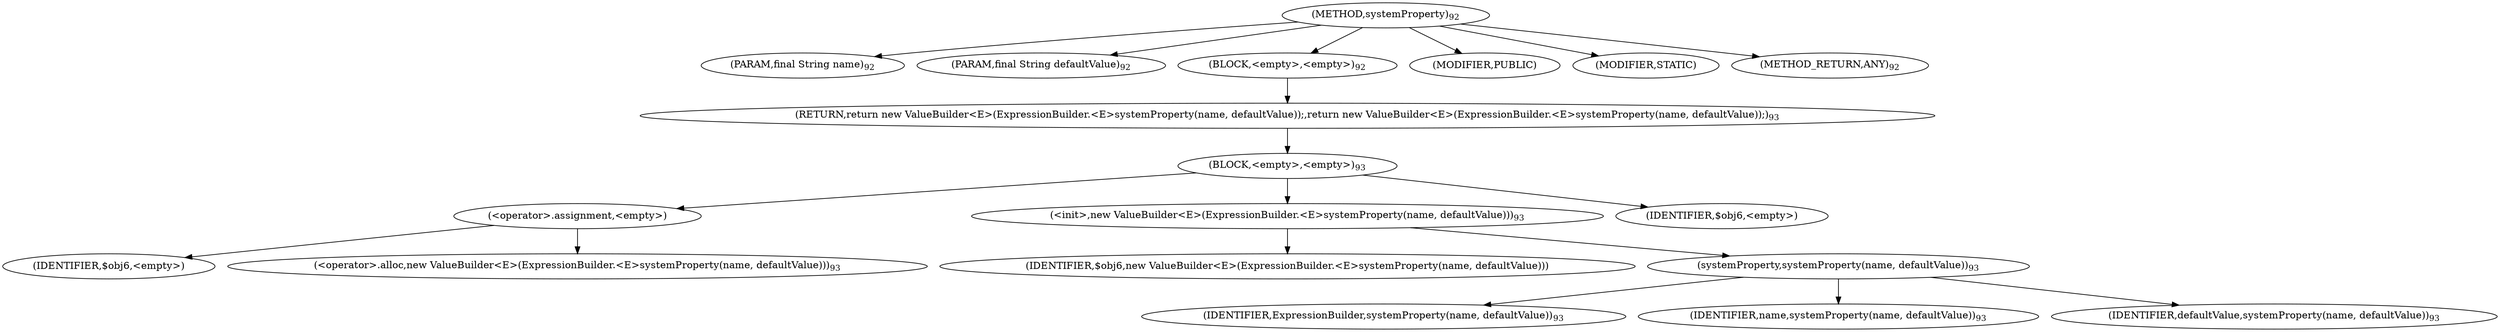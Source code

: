 digraph "systemProperty" {  
"154" [label = <(METHOD,systemProperty)<SUB>92</SUB>> ]
"155" [label = <(PARAM,final String name)<SUB>92</SUB>> ]
"156" [label = <(PARAM,final String defaultValue)<SUB>92</SUB>> ]
"157" [label = <(BLOCK,&lt;empty&gt;,&lt;empty&gt;)<SUB>92</SUB>> ]
"158" [label = <(RETURN,return new ValueBuilder&lt;E&gt;(ExpressionBuilder.&lt;E&gt;systemProperty(name, defaultValue));,return new ValueBuilder&lt;E&gt;(ExpressionBuilder.&lt;E&gt;systemProperty(name, defaultValue));)<SUB>93</SUB>> ]
"159" [label = <(BLOCK,&lt;empty&gt;,&lt;empty&gt;)<SUB>93</SUB>> ]
"160" [label = <(&lt;operator&gt;.assignment,&lt;empty&gt;)> ]
"161" [label = <(IDENTIFIER,$obj6,&lt;empty&gt;)> ]
"162" [label = <(&lt;operator&gt;.alloc,new ValueBuilder&lt;E&gt;(ExpressionBuilder.&lt;E&gt;systemProperty(name, defaultValue)))<SUB>93</SUB>> ]
"163" [label = <(&lt;init&gt;,new ValueBuilder&lt;E&gt;(ExpressionBuilder.&lt;E&gt;systemProperty(name, defaultValue)))<SUB>93</SUB>> ]
"164" [label = <(IDENTIFIER,$obj6,new ValueBuilder&lt;E&gt;(ExpressionBuilder.&lt;E&gt;systemProperty(name, defaultValue)))> ]
"165" [label = <(systemProperty,systemProperty(name, defaultValue))<SUB>93</SUB>> ]
"166" [label = <(IDENTIFIER,ExpressionBuilder,systemProperty(name, defaultValue))<SUB>93</SUB>> ]
"167" [label = <(IDENTIFIER,name,systemProperty(name, defaultValue))<SUB>93</SUB>> ]
"168" [label = <(IDENTIFIER,defaultValue,systemProperty(name, defaultValue))<SUB>93</SUB>> ]
"169" [label = <(IDENTIFIER,$obj6,&lt;empty&gt;)> ]
"170" [label = <(MODIFIER,PUBLIC)> ]
"171" [label = <(MODIFIER,STATIC)> ]
"172" [label = <(METHOD_RETURN,ANY)<SUB>92</SUB>> ]
  "154" -> "155" 
  "154" -> "156" 
  "154" -> "157" 
  "154" -> "170" 
  "154" -> "171" 
  "154" -> "172" 
  "157" -> "158" 
  "158" -> "159" 
  "159" -> "160" 
  "159" -> "163" 
  "159" -> "169" 
  "160" -> "161" 
  "160" -> "162" 
  "163" -> "164" 
  "163" -> "165" 
  "165" -> "166" 
  "165" -> "167" 
  "165" -> "168" 
}
